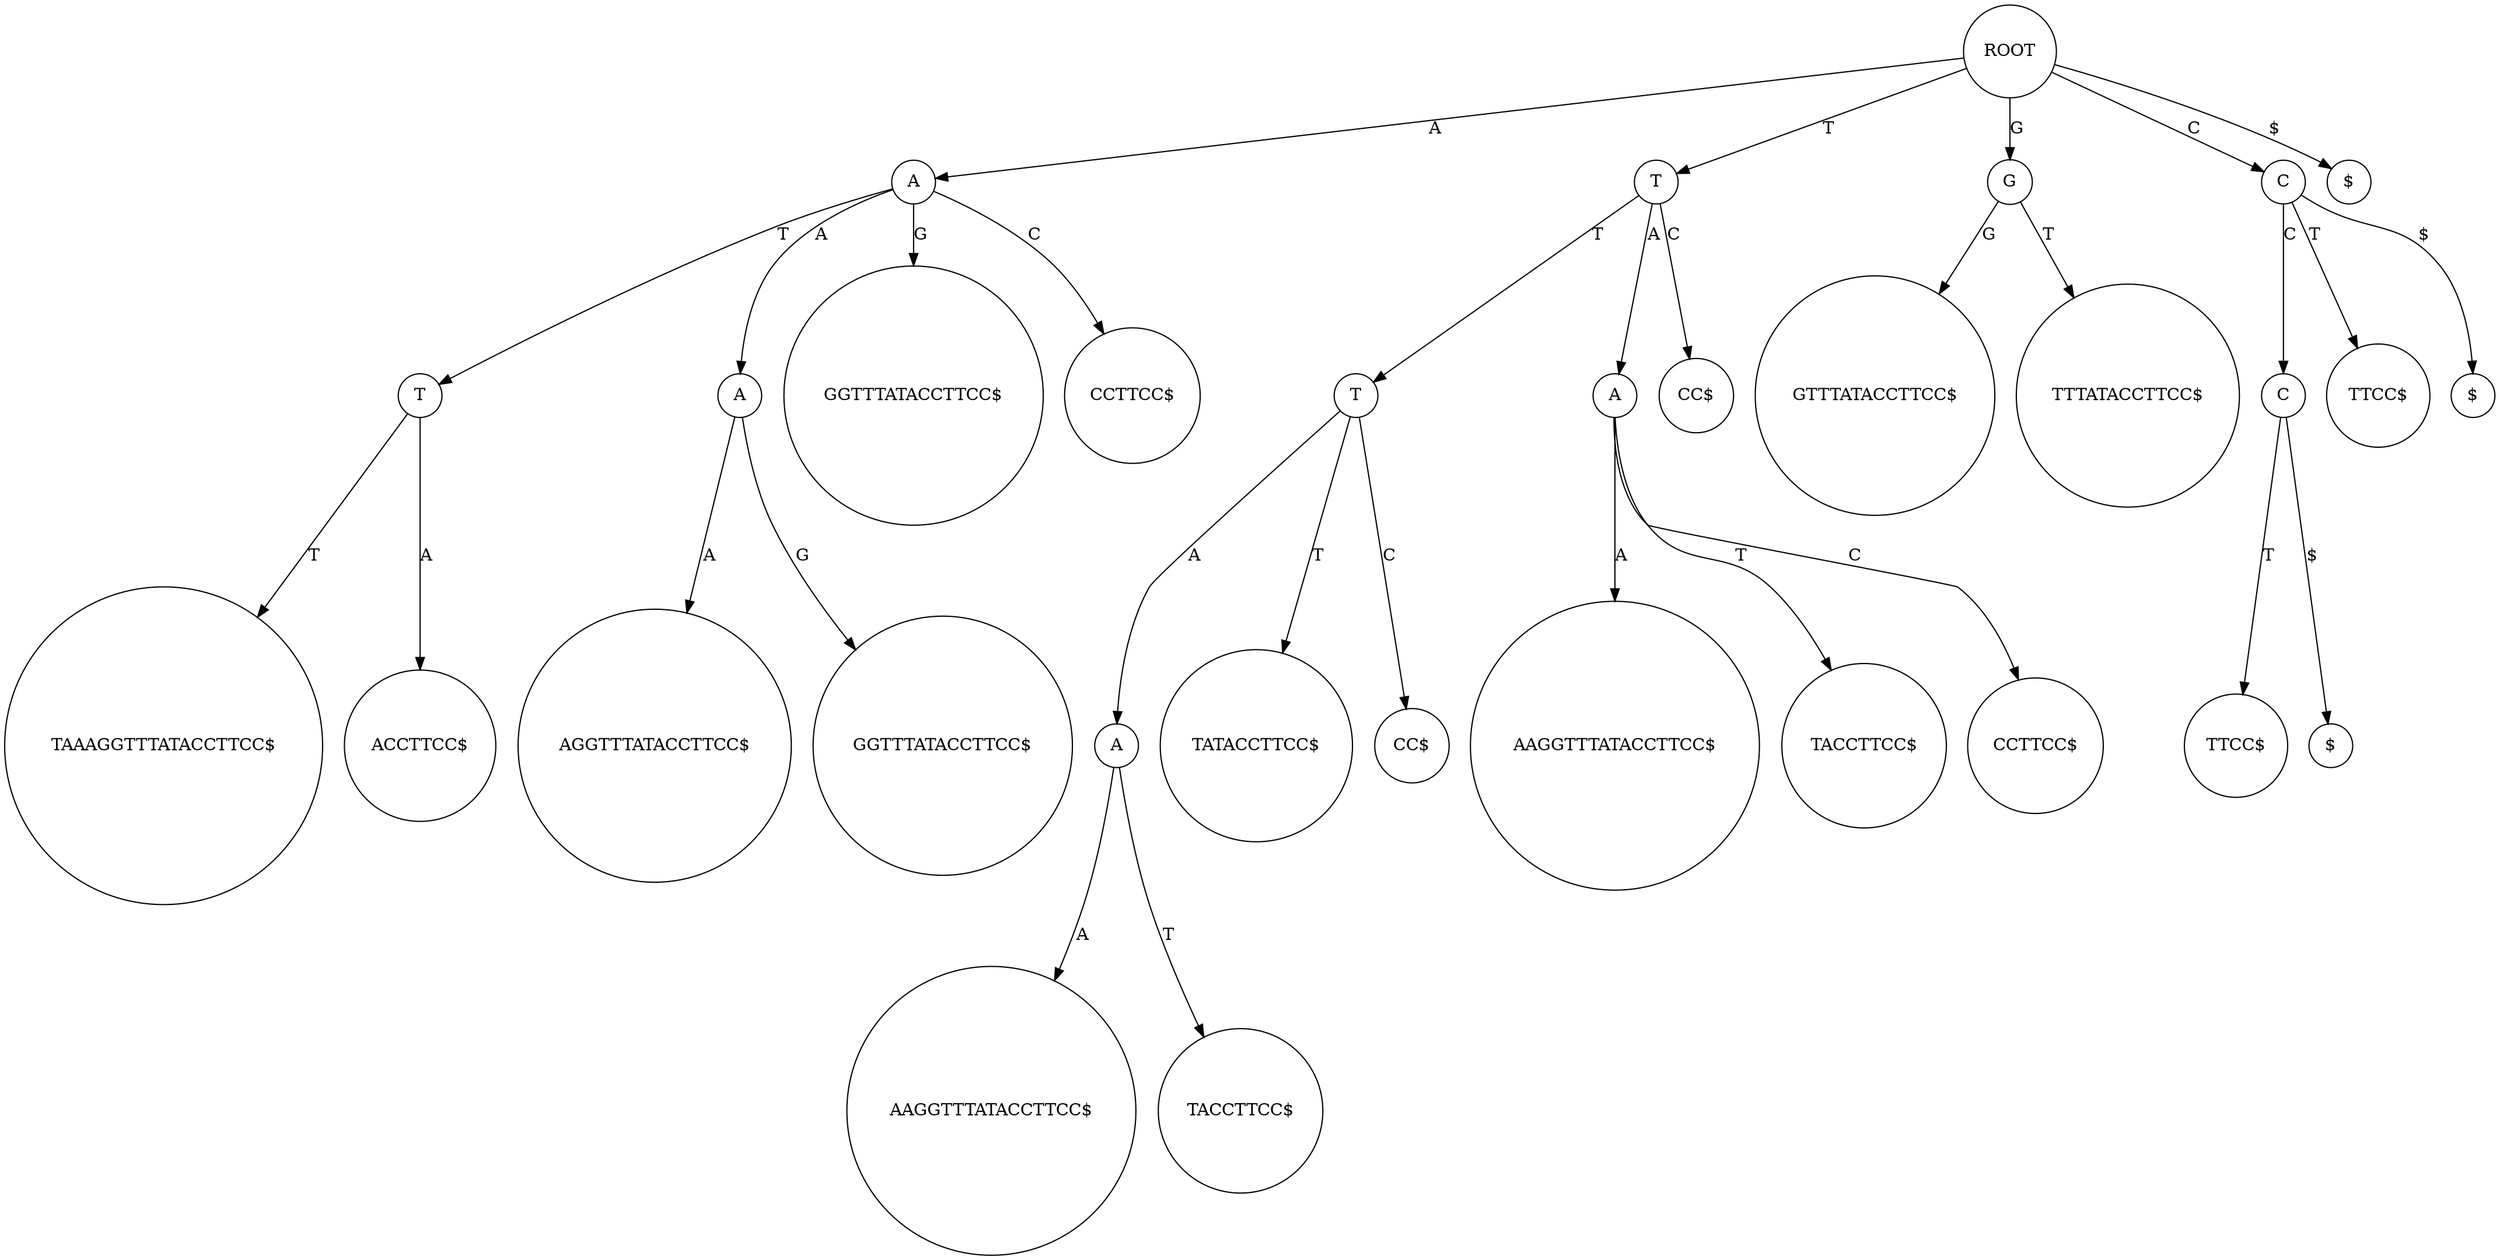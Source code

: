 digraph "Suffix tree" {
  node [shape=circle];
  0 [label="ROOT"];
  0 -> 5 [ label="A" ];
  0 -> 3 [ label="T" ];
  0 -> 11 [ label="G" ];
  0 -> 24 [ label="C" ];
  0 -> 31 [ label="$" ];
  1 [label="TAAAGGTTTATACCTTCC$"];
  2 [label="AAGGTTTATACCTTCC$"];
  3 [label="T"];
  3 -> 13 [ label="T" ];
  3 -> 17 [ label="A" ];
  3 -> 27 [ label="C" ];
  4 [label="AAGGTTTATACCTTCC$"];
  5 [label="A"];
  5 -> 19 [ label="T" ];
  5 -> 7 [ label="A" ];
  5 -> 9 [ label="G" ];
  5 -> 22 [ label="C" ];
  6 [label="AGGTTTATACCTTCC$"];
  7 [label="A"];
  7 -> 6 [ label="A" ];
  7 -> 8 [ label="G" ];
  8 [label="GGTTTATACCTTCC$"];
  9 [label="GGTTTATACCTTCC$"];
  10 [label="GTTTATACCTTCC$"];
  11 [label="G"];
  11 -> 10 [ label="G" ];
  11 -> 12 [ label="T" ];
  12 [label="TTTATACCTTCC$"];
  13 [label="T"];
  13 -> 15 [ label="A" ];
  13 -> 14 [ label="T" ];
  13 -> 26 [ label="C" ];
  14 [label="TATACCTTCC$"];
  15 [label="A"];
  15 -> 2 [ label="A" ];
  15 -> 16 [ label="T" ];
  16 [label="TACCTTCC$"];
  17 [label="A"];
  17 -> 4 [ label="A" ];
  17 -> 18 [ label="T" ];
  17 -> 21 [ label="C" ];
  18 [label="TACCTTCC$"];
  19 [label="T"];
  19 -> 1 [ label="T" ];
  19 -> 20 [ label="A" ];
  20 [label="ACCTTCC$"];
  21 [label="CCTTCC$"];
  22 [label="CCTTCC$"];
  23 [label="TTCC$"];
  24 [label="C"];
  24 -> 28 [ label="C" ];
  24 -> 25 [ label="T" ];
  24 -> 30 [ label="$" ];
  25 [label="TTCC$"];
  26 [label="CC$"];
  27 [label="CC$"];
  28 [label="C"];
  28 -> 23 [ label="T" ];
  28 -> 29 [ label="$" ];
  29 [label="$"];
  30 [label="$"];
  31 [label="$"];
}
